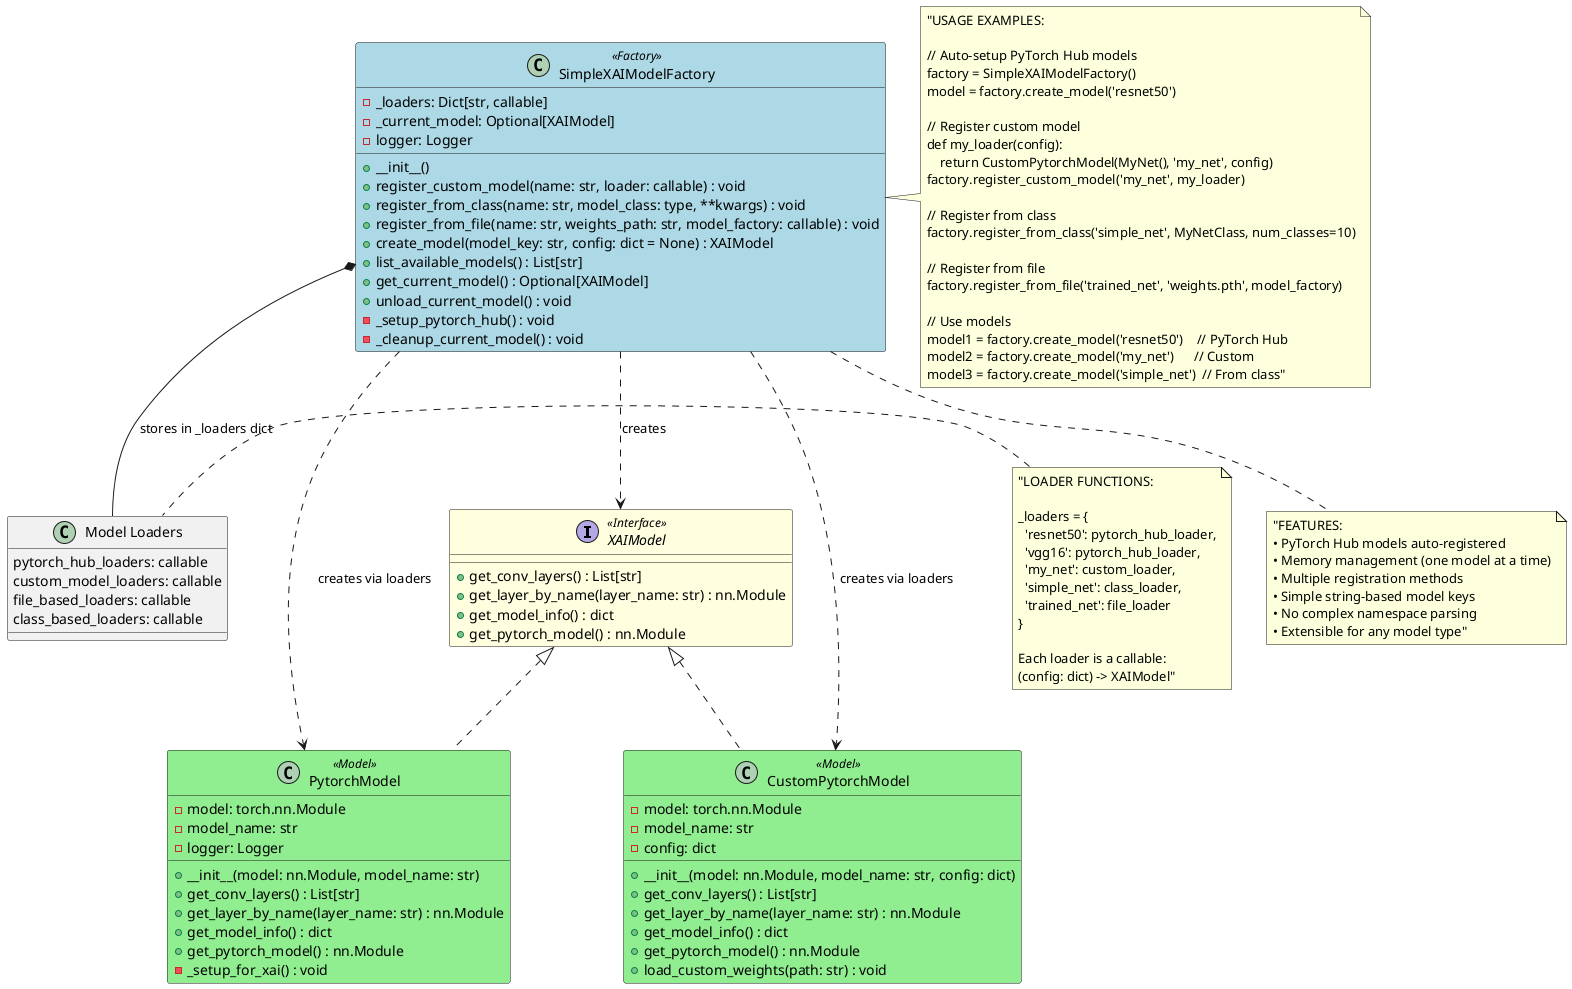 @startuml SimpleXAIModelFactory

' Base Model Interface for XAI
interface XAIModel {
    + get_conv_layers() : List[str]
    + get_layer_by_name(layer_name: str) : nn.Module
    + get_model_info() : dict
    + get_pytorch_model() : nn.Module
}

' Concrete Model Implementations
class PytorchModel {
    - model: torch.nn.Module
    - model_name: str
    - logger: Logger
    + __init__(model: nn.Module, model_name: str)
    + get_conv_layers() : List[str]
    + get_layer_by_name(layer_name: str) : nn.Module
    + get_model_info() : dict
    + get_pytorch_model() : nn.Module
    - _setup_for_xai() : void
}

class CustomPytorchModel {
    - model: torch.nn.Module
    - model_name: str
    - config: dict
    + __init__(model: nn.Module, model_name: str, config: dict)
    + get_conv_layers() : List[str]
    + get_layer_by_name(layer_name: str) : nn.Module
    + get_model_info() : dict
    + get_pytorch_model() : nn.Module
    + load_custom_weights(path: str) : void
}

' Main Factory with integrated Registry
class SimpleXAIModelFactory {
    - _loaders: Dict[str, callable]
    - _current_model: Optional[XAIModel]
    - logger: Logger
    + __init__()
    + register_custom_model(name: str, loader: callable) : void
    + register_from_class(name: str, model_class: type, **kwargs) : void
    + register_from_file(name: str, weights_path: str, model_factory: callable) : void
    + create_model(model_key: str, config: dict = None) : XAIModel
    + list_available_models() : List[str]
    + get_current_model() : Optional[XAIModel]
    + unload_current_model() : void
    - _setup_pytorch_hub() : void
    - _cleanup_current_model() : void
}

' Model Loader Functions (stored in _loaders dict)
class "Model Loaders" as ML {
    pytorch_hub_loaders: callable
    custom_model_loaders: callable
    file_based_loaders: callable
    class_based_loaders: callable
}

' Relationships
XAIModel <|.. PytorchModel
XAIModel <|.. CustomPytorchModel

SimpleXAIModelFactory *-- ML : stores in _loaders dict
SimpleXAIModelFactory ..> XAIModel : creates
SimpleXAIModelFactory ..> PytorchModel : creates via loaders
SimpleXAIModelFactory ..> CustomPytorchModel : creates via loaders

' Usage Examples
note right of SimpleXAIModelFactory : "USAGE EXAMPLES:\n\n// Auto-setup PyTorch Hub models\nfactory = SimpleXAIModelFactory()\nmodel = factory.create_model('resnet50')\n\n// Register custom model\ndef my_loader(config):\n    return CustomPytorchModel(MyNet(), 'my_net', config)\nfactory.register_custom_model('my_net', my_loader)\n\n// Register from class\nfactory.register_from_class('simple_net', MyNetClass, num_classes=10)\n\n// Register from file\nfactory.register_from_file('trained_net', 'weights.pth', model_factory)\n\n// Use models\nmodel1 = factory.create_model('resnet50')    // PyTorch Hub\nmodel2 = factory.create_model('my_net')      // Custom\nmodel3 = factory.create_model('simple_net')  // From class"

note left of ML : "LOADER FUNCTIONS:\n\n_loaders = {\n  'resnet50': pytorch_hub_loader,\n  'vgg16': pytorch_hub_loader,\n  'my_net': custom_loader,\n  'simple_net': class_loader,\n  'trained_net': file_loader\n}\n\nEach loader is a callable:\n(config: dict) -> XAIModel"

note bottom of SimpleXAIModelFactory : "FEATURES:\n• PyTorch Hub models auto-registered\n• Memory management (one model at a time)\n• Multiple registration methods\n• Simple string-based model keys\n• No complex namespace parsing\n• Extensible for any model type"

' Styling
skinparam class {
    BackgroundColor<<Factory>> LightBlue
    BackgroundColor<<Model>> LightGreen
    BackgroundColor<<Interface>> LightYellow
}

class SimpleXAIModelFactory <<Factory>>
class PytorchModel <<Model>>
class CustomPytorchModel <<Model>>
interface XAIModel <<Interface>>

@enduml